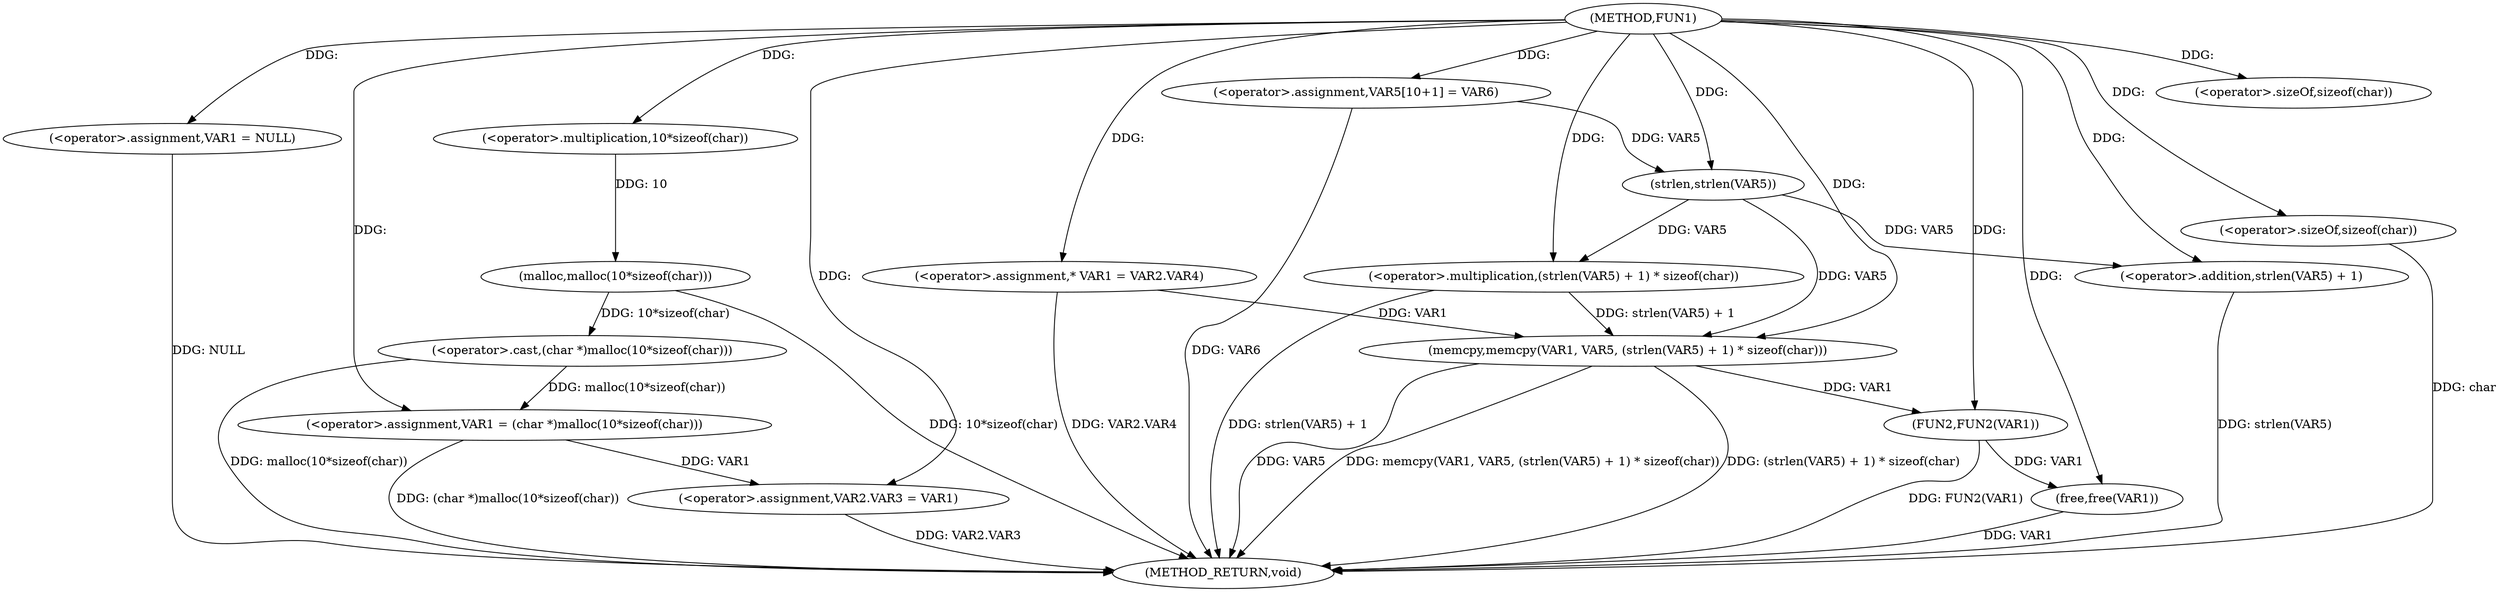 digraph FUN1 {  
"1000100" [label = "(METHOD,FUN1)" ]
"1000147" [label = "(METHOD_RETURN,void)" ]
"1000104" [label = "(<operator>.assignment,VAR1 = NULL)" ]
"1000107" [label = "(<operator>.assignment,VAR1 = (char *)malloc(10*sizeof(char)))" ]
"1000109" [label = "(<operator>.cast,(char *)malloc(10*sizeof(char)))" ]
"1000111" [label = "(malloc,malloc(10*sizeof(char)))" ]
"1000112" [label = "(<operator>.multiplication,10*sizeof(char))" ]
"1000114" [label = "(<operator>.sizeOf,sizeof(char))" ]
"1000116" [label = "(<operator>.assignment,VAR2.VAR3 = VAR1)" ]
"1000123" [label = "(<operator>.assignment,* VAR1 = VAR2.VAR4)" ]
"1000130" [label = "(<operator>.assignment,VAR5[10+1] = VAR6)" ]
"1000133" [label = "(memcpy,memcpy(VAR1, VAR5, (strlen(VAR5) + 1) * sizeof(char)))" ]
"1000136" [label = "(<operator>.multiplication,(strlen(VAR5) + 1) * sizeof(char))" ]
"1000137" [label = "(<operator>.addition,strlen(VAR5) + 1)" ]
"1000138" [label = "(strlen,strlen(VAR5))" ]
"1000141" [label = "(<operator>.sizeOf,sizeof(char))" ]
"1000143" [label = "(FUN2,FUN2(VAR1))" ]
"1000145" [label = "(free,free(VAR1))" ]
  "1000116" -> "1000147"  [ label = "DDG: VAR2.VAR3"] 
  "1000141" -> "1000147"  [ label = "DDG: char"] 
  "1000123" -> "1000147"  [ label = "DDG: VAR2.VAR4"] 
  "1000133" -> "1000147"  [ label = "DDG: VAR5"] 
  "1000137" -> "1000147"  [ label = "DDG: strlen(VAR5)"] 
  "1000145" -> "1000147"  [ label = "DDG: VAR1"] 
  "1000130" -> "1000147"  [ label = "DDG: VAR6"] 
  "1000133" -> "1000147"  [ label = "DDG: memcpy(VAR1, VAR5, (strlen(VAR5) + 1) * sizeof(char))"] 
  "1000111" -> "1000147"  [ label = "DDG: 10*sizeof(char)"] 
  "1000143" -> "1000147"  [ label = "DDG: FUN2(VAR1)"] 
  "1000133" -> "1000147"  [ label = "DDG: (strlen(VAR5) + 1) * sizeof(char)"] 
  "1000109" -> "1000147"  [ label = "DDG: malloc(10*sizeof(char))"] 
  "1000136" -> "1000147"  [ label = "DDG: strlen(VAR5) + 1"] 
  "1000104" -> "1000147"  [ label = "DDG: NULL"] 
  "1000107" -> "1000147"  [ label = "DDG: (char *)malloc(10*sizeof(char))"] 
  "1000100" -> "1000104"  [ label = "DDG: "] 
  "1000109" -> "1000107"  [ label = "DDG: malloc(10*sizeof(char))"] 
  "1000100" -> "1000107"  [ label = "DDG: "] 
  "1000111" -> "1000109"  [ label = "DDG: 10*sizeof(char)"] 
  "1000112" -> "1000111"  [ label = "DDG: 10"] 
  "1000100" -> "1000112"  [ label = "DDG: "] 
  "1000100" -> "1000114"  [ label = "DDG: "] 
  "1000107" -> "1000116"  [ label = "DDG: VAR1"] 
  "1000100" -> "1000116"  [ label = "DDG: "] 
  "1000100" -> "1000123"  [ label = "DDG: "] 
  "1000100" -> "1000130"  [ label = "DDG: "] 
  "1000123" -> "1000133"  [ label = "DDG: VAR1"] 
  "1000100" -> "1000133"  [ label = "DDG: "] 
  "1000138" -> "1000133"  [ label = "DDG: VAR5"] 
  "1000136" -> "1000133"  [ label = "DDG: strlen(VAR5) + 1"] 
  "1000138" -> "1000136"  [ label = "DDG: VAR5"] 
  "1000100" -> "1000136"  [ label = "DDG: "] 
  "1000138" -> "1000137"  [ label = "DDG: VAR5"] 
  "1000130" -> "1000138"  [ label = "DDG: VAR5"] 
  "1000100" -> "1000138"  [ label = "DDG: "] 
  "1000100" -> "1000137"  [ label = "DDG: "] 
  "1000100" -> "1000141"  [ label = "DDG: "] 
  "1000133" -> "1000143"  [ label = "DDG: VAR1"] 
  "1000100" -> "1000143"  [ label = "DDG: "] 
  "1000143" -> "1000145"  [ label = "DDG: VAR1"] 
  "1000100" -> "1000145"  [ label = "DDG: "] 
}
